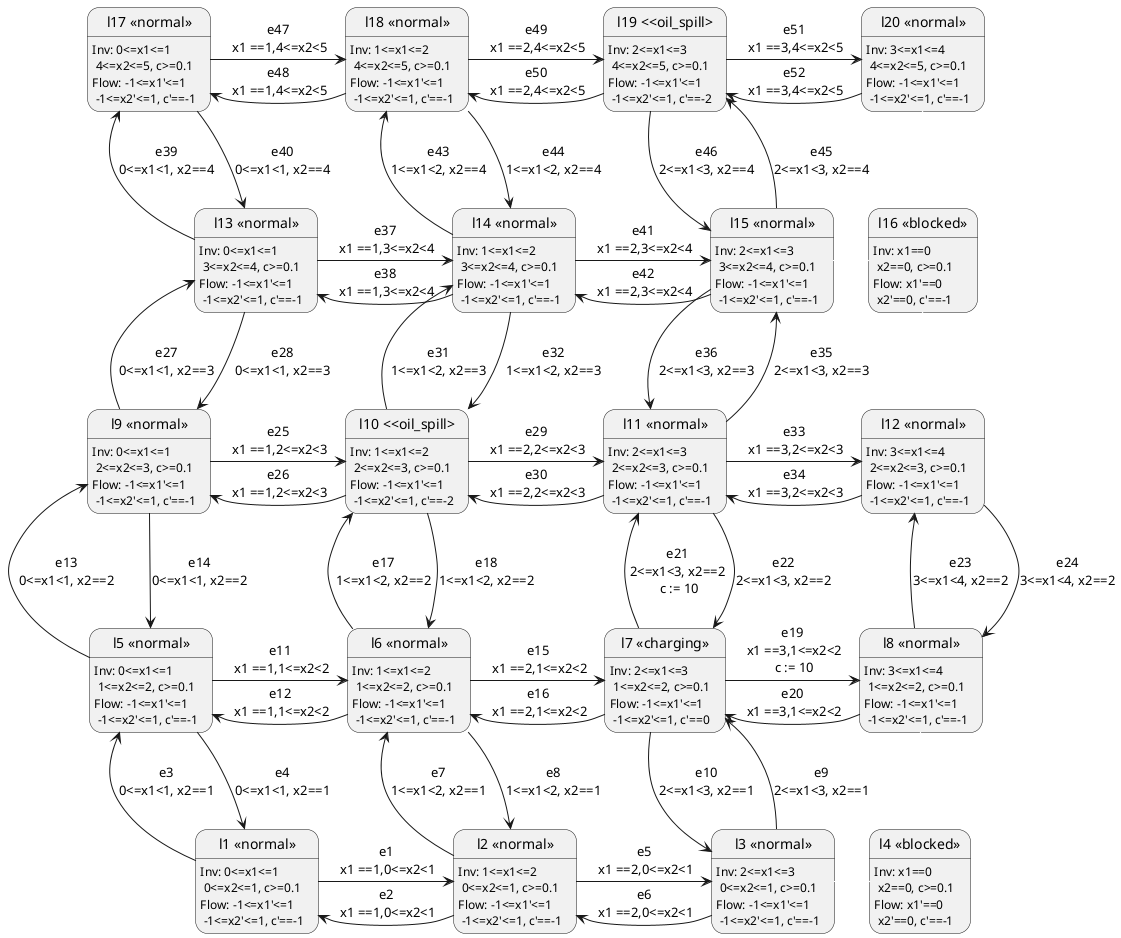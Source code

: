 @startuml unsat_model_1.puml
skinparam state {
  BackgroundColor<<normal>> White
  BackgroundColor<<barrier>> Red
  BackgroundColor<<oil_spill>> Yellow
  BackgroundColor<<charging>> Green
}

state "l1 <<normal>>" as loc1:Inv: 0<=x1<=1\n 0<=x2<=1, c>=0.1\nFlow: -1<=x1'<=1 \n -1<=x2'<=1, c'==-1
state "l2 <<normal>>" as loc2:Inv: 1<=x1<=2\n 0<=x2<=1, c>=0.1\nFlow: -1<=x1'<=1 \n -1<=x2'<=1, c'==-1
state "l3 <<normal>>" as loc3:Inv: 2<=x1<=3\n 0<=x2<=1, c>=0.1\nFlow: -1<=x1'<=1 \n -1<=x2'<=1, c'==-1
state "l4 <<blocked>>" as loc4:Inv: x1==0 \n x2==0, c>=0.1\nFlow: x1'==0 \n x2'==0, c'==-1
state "l5 <<normal>>" as loc5:Inv: 0<=x1<=1\n 1<=x2<=2, c>=0.1\nFlow: -1<=x1'<=1 \n -1<=x2'<=1, c'==-1
state "l6 <<normal>>" as loc6:Inv: 1<=x1<=2\n 1<=x2<=2, c>=0.1\nFlow: -1<=x1'<=1 \n -1<=x2'<=1, c'==-1
state "l7 <<charging>>" as loc7:Inv: 2<=x1<=3\n 1<=x2<=2, c>=0.1\nFlow: -1<=x1'<=1 \n -1<=x2'<=1, c'==0
state "l8 <<normal>>" as loc8:Inv: 3<=x1<=4\n 1<=x2<=2, c>=0.1\nFlow: -1<=x1'<=1 \n -1<=x2'<=1, c'==-1
state "l9 <<normal>>" as loc9:Inv: 0<=x1<=1\n 2<=x2<=3, c>=0.1\nFlow: -1<=x1'<=1 \n -1<=x2'<=1, c'==-1
state "l10 <<oil_spill>" as loc10:Inv: 1<=x1<=2\n 2<=x2<=3, c>=0.1\nFlow: -1<=x1'<=1 \n -1<=x2'<=1, c'==-2
state "l11 <<normal>>" as loc11:Inv: 2<=x1<=3\n 2<=x2<=3, c>=0.1\nFlow: -1<=x1'<=1 \n -1<=x2'<=1, c'==-1
state "l12 <<normal>>" as loc12:Inv: 3<=x1<=4\n 2<=x2<=3, c>=0.1\nFlow: -1<=x1'<=1 \n -1<=x2'<=1, c'==-1
state "l13 <<normal>>" as loc13:Inv: 0<=x1<=1\n 3<=x2<=4, c>=0.1\nFlow: -1<=x1'<=1 \n -1<=x2'<=1, c'==-1
state "l14 <<normal>>" as loc14:Inv: 1<=x1<=2\n 3<=x2<=4, c>=0.1\nFlow: -1<=x1'<=1 \n -1<=x2'<=1, c'==-1
state "l15 <<normal>>" as loc15:Inv: 2<=x1<=3\n 3<=x2<=4, c>=0.1\nFlow: -1<=x1'<=1 \n -1<=x2'<=1, c'==-1
state "l16 <<blocked>>" as loc16:Inv: x1==0 \n x2==0, c>=0.1\nFlow: x1'==0 \n x2'==0, c'==-1
state "l17 <<normal>>" as loc17:Inv: 0<=x1<=1\n 4<=x2<=5, c>=0.1\nFlow: -1<=x1'<=1 \n -1<=x2'<=1, c'==-1
state "l18 <<normal>>" as loc18:Inv: 1<=x1<=2\n 4<=x2<=5, c>=0.1\nFlow: -1<=x1'<=1 \n -1<=x2'<=1, c'==-1
state "l19 <<oil_spill>" as loc19:Inv: 2<=x1<=3\n 4<=x2<=5, c>=0.1\nFlow: -1<=x1'<=1 \n -1<=x2'<=1, c'==-2
state "l20 <<normal>>" as loc20:Inv: 3<=x1<=4\n 4<=x2<=5, c>=0.1\nFlow: -1<=x1'<=1 \n -1<=x2'<=1, c'==-1

loc1 -right-> loc2: e1\n x1 ==1,0<=x2<1
loc2 -left-> loc1: e2\n x1 ==1,0<=x2<1
loc1 -up-> loc5: e3\n0<=x1<1, x2==1
loc5 -down-> loc1: e4\n0<=x1<1, x2==1
loc2 -right-> loc3: e5\n x1 ==2,0<=x2<1
loc3 -left-> loc2: e6\n x1 ==2,0<=x2<1
loc2 -up-> loc6: e7\n1<=x1<2, x2==1
loc6 -down-> loc2: e8\n1<=x1<2, x2==1
loc3-right[#white]->loc4
loc3 -up-> loc7: e9\n2<=x1<3, x2==1
loc7 -down-> loc3: e10\n2<=x1<3, x2==1
loc4-up[#white]->loc8
loc5 -right-> loc6: e11\n x1 ==1,1<=x2<2
loc6 -left-> loc5: e12\n x1 ==1,1<=x2<2
loc5 -up-> loc9: e13\n0<=x1<1, x2==2
loc9 -down-> loc5: e14\n0<=x1<1, x2==2
loc6 -right-> loc7: e15\n x1 ==2,1<=x2<2
loc7 -left-> loc6: e16\n x1 ==2,1<=x2<2
loc6 -up-> loc10: e17\n1<=x1<2, x2==2
loc10 -down-> loc6: e18\n1<=x1<2, x2==2
loc7 -right-> loc8: e19\n x1 ==3,1<=x2<2\n c := 10
loc8 -left-> loc7: e20\n x1 ==3,1<=x2<2
loc7 -up-> loc11: e21\n2<=x1<3, x2==2\n c := 10
loc11 -down-> loc7: e22\n2<=x1<3, x2==2
loc8 -up-> loc12: e23\n3<=x1<4, x2==2
loc12 -down-> loc8: e24\n3<=x1<4, x2==2
loc9 -right-> loc10: e25\n x1 ==1,2<=x2<3
loc10 -left-> loc9: e26\n x1 ==1,2<=x2<3
loc9 -up-> loc13: e27\n0<=x1<1, x2==3
loc13 -down-> loc9: e28\n0<=x1<1, x2==3
loc10 -right-> loc11: e29\n x1 ==2,2<=x2<3
loc11 -left-> loc10: e30\n x1 ==2,2<=x2<3
loc10 -up-> loc14: e31\n1<=x1<2, x2==3
loc14 -down-> loc10: e32\n1<=x1<2, x2==3
loc11 -right-> loc12: e33\n x1 ==3,2<=x2<3
loc12 -left-> loc11: e34\n x1 ==3,2<=x2<3
loc11 -up-> loc15: e35\n2<=x1<3, x2==3
loc15 -down-> loc11: e36\n2<=x1<3, x2==3
loc12-up[#white]->loc16
loc13 -right-> loc14: e37\n x1 ==1,3<=x2<4
loc14 -left-> loc13: e38\n x1 ==1,3<=x2<4
loc13 -up-> loc17: e39\n0<=x1<1, x2==4
loc17 -down-> loc13: e40\n0<=x1<1, x2==4
loc14 -right-> loc15: e41\n x1 ==2,3<=x2<4
loc15 -left-> loc14: e42\n x1 ==2,3<=x2<4
loc14 -up-> loc18: e43\n1<=x1<2, x2==4
loc18 -down-> loc14: e44\n1<=x1<2, x2==4
loc15-right[#white]->loc16
loc15 -up-> loc19: e45\n2<=x1<3, x2==4
loc19 -down-> loc15: e46\n2<=x1<3, x2==4
loc16-up[#white]->loc20
loc17 -right-> loc18: e47\n x1 ==1,4<=x2<5
loc18 -left-> loc17: e48\n x1 ==1,4<=x2<5
loc18 -right-> loc19: e49\n x1 ==2,4<=x2<5
loc19 -left-> loc18: e50\n x1 ==2,4<=x2<5
loc19 -right-> loc20: e51\n x1 ==3,4<=x2<5
loc20 -left-> loc19: e52\n x1 ==3,4<=x2<5
@enduml
